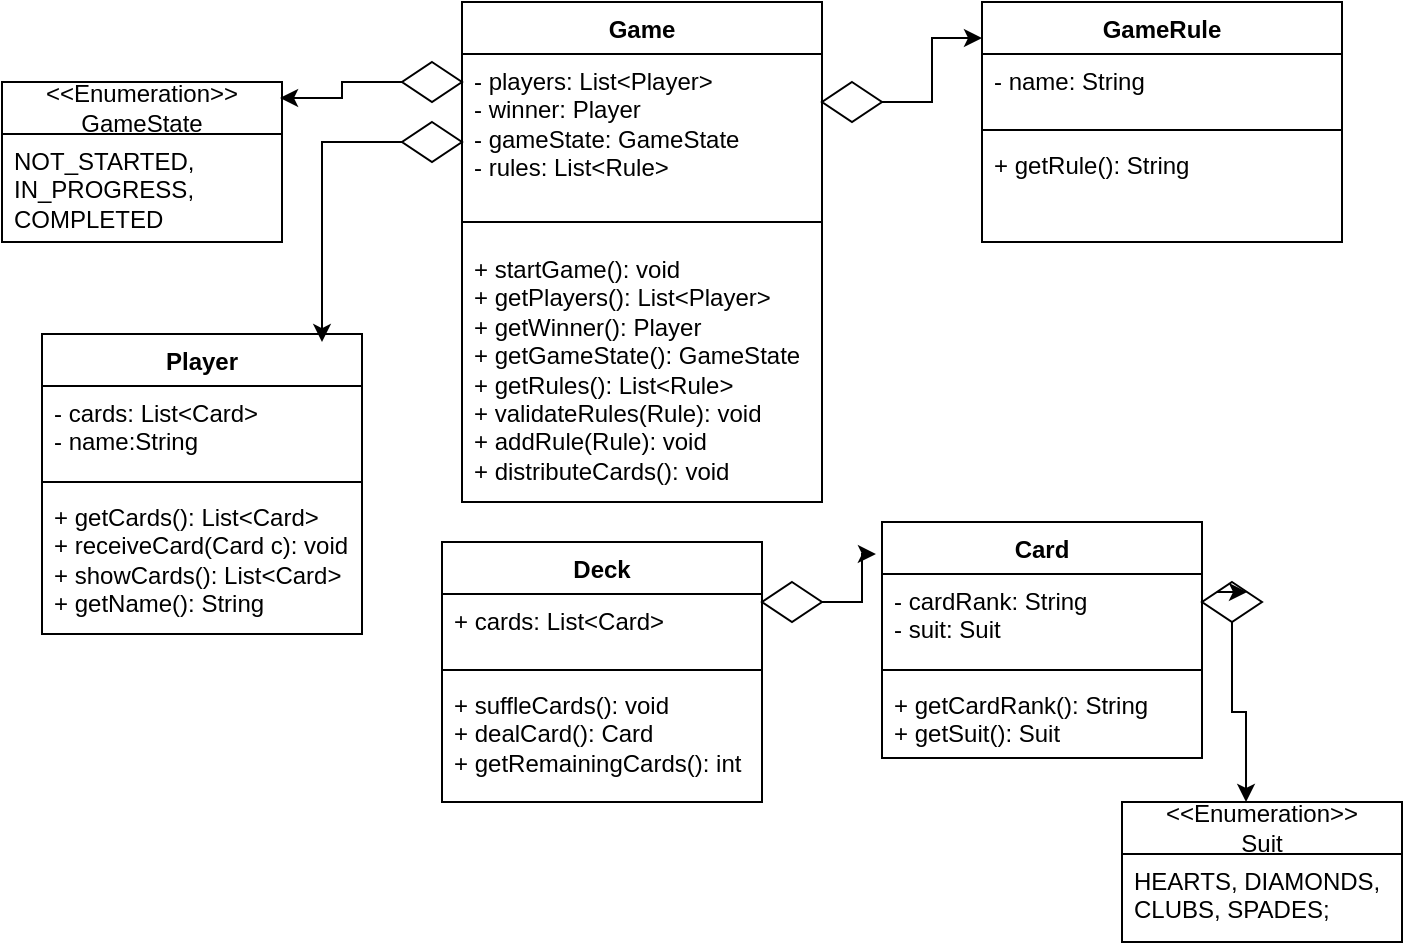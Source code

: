 <mxfile version="24.2.1" type="github">
  <diagram id="C5RBs43oDa-KdzZeNtuy" name="Page-1">
    <mxGraphModel dx="880" dy="460" grid="1" gridSize="10" guides="1" tooltips="1" connect="1" arrows="1" fold="1" page="1" pageScale="1" pageWidth="827" pageHeight="1169" math="0" shadow="0">
      <root>
        <mxCell id="WIyWlLk6GJQsqaUBKTNV-0" />
        <mxCell id="WIyWlLk6GJQsqaUBKTNV-1" parent="WIyWlLk6GJQsqaUBKTNV-0" />
        <mxCell id="zRl831CdHJGk-Px06dDL-0" value="Player" style="swimlane;fontStyle=1;align=center;verticalAlign=top;childLayout=stackLayout;horizontal=1;startSize=26;horizontalStack=0;resizeParent=1;resizeParentMax=0;resizeLast=0;collapsible=1;marginBottom=0;whiteSpace=wrap;html=1;" vertex="1" parent="WIyWlLk6GJQsqaUBKTNV-1">
          <mxGeometry x="110" y="206" width="160" height="150" as="geometry" />
        </mxCell>
        <mxCell id="zRl831CdHJGk-Px06dDL-1" value="- cards: List&amp;lt;Card&amp;gt;&lt;div&gt;- name:String&lt;/div&gt;" style="text;strokeColor=none;fillColor=none;align=left;verticalAlign=top;spacingLeft=4;spacingRight=4;overflow=hidden;rotatable=0;points=[[0,0.5],[1,0.5]];portConstraint=eastwest;whiteSpace=wrap;html=1;" vertex="1" parent="zRl831CdHJGk-Px06dDL-0">
          <mxGeometry y="26" width="160" height="44" as="geometry" />
        </mxCell>
        <mxCell id="zRl831CdHJGk-Px06dDL-2" value="" style="line;strokeWidth=1;fillColor=none;align=left;verticalAlign=middle;spacingTop=-1;spacingLeft=3;spacingRight=3;rotatable=0;labelPosition=right;points=[];portConstraint=eastwest;strokeColor=inherit;" vertex="1" parent="zRl831CdHJGk-Px06dDL-0">
          <mxGeometry y="70" width="160" height="8" as="geometry" />
        </mxCell>
        <mxCell id="zRl831CdHJGk-Px06dDL-3" value="+ getCards(): List&amp;lt;Card&amp;gt;&lt;div&gt;+ receiveCard(Card c): void&lt;/div&gt;&lt;div&gt;+ showCards(): List&amp;lt;Card&amp;gt;&lt;/div&gt;&lt;div&gt;+ getName(): String&lt;/div&gt;" style="text;strokeColor=none;fillColor=none;align=left;verticalAlign=top;spacingLeft=4;spacingRight=4;overflow=hidden;rotatable=0;points=[[0,0.5],[1,0.5]];portConstraint=eastwest;whiteSpace=wrap;html=1;" vertex="1" parent="zRl831CdHJGk-Px06dDL-0">
          <mxGeometry y="78" width="160" height="72" as="geometry" />
        </mxCell>
        <mxCell id="zRl831CdHJGk-Px06dDL-4" value="Card" style="swimlane;fontStyle=1;align=center;verticalAlign=top;childLayout=stackLayout;horizontal=1;startSize=26;horizontalStack=0;resizeParent=1;resizeParentMax=0;resizeLast=0;collapsible=1;marginBottom=0;whiteSpace=wrap;html=1;" vertex="1" parent="WIyWlLk6GJQsqaUBKTNV-1">
          <mxGeometry x="530" y="300" width="160" height="118" as="geometry" />
        </mxCell>
        <mxCell id="zRl831CdHJGk-Px06dDL-5" value="- cardRank: String&lt;div&gt;- suit: Suit&lt;/div&gt;" style="text;strokeColor=none;fillColor=none;align=left;verticalAlign=top;spacingLeft=4;spacingRight=4;overflow=hidden;rotatable=0;points=[[0,0.5],[1,0.5]];portConstraint=eastwest;whiteSpace=wrap;html=1;" vertex="1" parent="zRl831CdHJGk-Px06dDL-4">
          <mxGeometry y="26" width="160" height="44" as="geometry" />
        </mxCell>
        <mxCell id="zRl831CdHJGk-Px06dDL-6" value="" style="line;strokeWidth=1;fillColor=none;align=left;verticalAlign=middle;spacingTop=-1;spacingLeft=3;spacingRight=3;rotatable=0;labelPosition=right;points=[];portConstraint=eastwest;strokeColor=inherit;" vertex="1" parent="zRl831CdHJGk-Px06dDL-4">
          <mxGeometry y="70" width="160" height="8" as="geometry" />
        </mxCell>
        <mxCell id="zRl831CdHJGk-Px06dDL-7" value="+ getCardRank(): String&lt;div&gt;+ getSuit(): Suit&lt;/div&gt;" style="text;strokeColor=none;fillColor=none;align=left;verticalAlign=top;spacingLeft=4;spacingRight=4;overflow=hidden;rotatable=0;points=[[0,0.5],[1,0.5]];portConstraint=eastwest;whiteSpace=wrap;html=1;" vertex="1" parent="zRl831CdHJGk-Px06dDL-4">
          <mxGeometry y="78" width="160" height="40" as="geometry" />
        </mxCell>
        <mxCell id="zRl831CdHJGk-Px06dDL-8" value="Deck&lt;span style=&quot;font-family: monospace; font-size: 0px; font-weight: 400; text-align: start; text-wrap: nowrap;&quot;&gt;%3CmxGraphModel%3E%3Croot%3E%3CmxCell%20id%3D%220%22%2F%3E%3CmxCell%20id%3D%221%22%20parent%3D%220%22%2F%3E%3CmxCell%20id%3D%222%22%20value%3D%22Card%22%20style%3D%22swimlane%3BfontStyle%3D1%3Balign%3Dcenter%3BverticalAlign%3Dtop%3BchildLayout%3DstackLayout%3Bhorizontal%3D1%3BstartSize%3D26%3BhorizontalStack%3D0%3BresizeParent%3D1%3BresizeParentMax%3D0%3BresizeLast%3D0%3Bcollapsible%3D1%3BmarginBottom%3D0%3BwhiteSpace%3Dwrap%3Bhtml%3D1%3B%22%20vertex%3D%221%22%20parent%3D%221%22%3E%3CmxGeometry%20x%3D%22440%22%20y%3D%22180%22%20width%3D%22160%22%20height%3D%22110%22%20as%3D%22geometry%22%2F%3E%3C%2FmxCell%3E%3CmxCell%20id%3D%223%22%20value%3D%22%2B%20field%3A%20type%22%20style%3D%22text%3BstrokeColor%3Dnone%3BfillColor%3Dnone%3Balign%3Dleft%3BverticalAlign%3Dtop%3BspacingLeft%3D4%3BspacingRight%3D4%3Boverflow%3Dhidden%3Brotatable%3D0%3Bpoints%3D%5B%5B0%2C0.5%5D%2C%5B1%2C0.5%5D%5D%3BportConstraint%3Deastwest%3BwhiteSpace%3Dwrap%3Bhtml%3D1%3B%22%20vertex%3D%221%22%20parent%3D%222%22%3E%3CmxGeometry%20y%3D%2226%22%20width%3D%22160%22%20height%3D%2234%22%20as%3D%22geometry%22%2F%3E%3C%2FmxCell%3E%3CmxCell%20id%3D%224%22%20value%3D%22%22%20style%3D%22line%3BstrokeWidth%3D1%3BfillColor%3Dnone%3Balign%3Dleft%3BverticalAlign%3Dmiddle%3BspacingTop%3D-1%3BspacingLeft%3D3%3BspacingRight%3D3%3Brotatable%3D0%3BlabelPosition%3Dright%3Bpoints%3D%5B%5D%3BportConstraint%3Deastwest%3BstrokeColor%3Dinherit%3B%22%20vertex%3D%221%22%20parent%3D%222%22%3E%3CmxGeometry%20y%3D%2260%22%20width%3D%22160%22%20height%3D%228%22%20as%3D%22geometry%22%2F%3E%3C%2FmxCell%3E%3CmxCell%20id%3D%225%22%20value%3D%22%2B%20method(type)%3A%20type%22%20style%3D%22text%3BstrokeColor%3Dnone%3BfillColor%3Dnone%3Balign%3Dleft%3BverticalAlign%3Dtop%3BspacingLeft%3D4%3BspacingRight%3D4%3Boverflow%3Dhidden%3Brotatable%3D0%3Bpoints%3D%5B%5B0%2C0.5%5D%2C%5B1%2C0.5%5D%5D%3BportConstraint%3Deastwest%3BwhiteSpace%3Dwrap%3Bhtml%3D1%3B%22%20vertex%3D%221%22%20parent%3D%222%22%3E%3CmxGeometry%20y%3D%2268%22%20width%3D%22160%22%20height%3D%2242%22%20as%3D%22geometry%22%2F%3E%3C%2FmxCell%3E%3C%2Froot%3E%3C%2FmxGraphModel%3E&lt;/span&gt;" style="swimlane;fontStyle=1;align=center;verticalAlign=top;childLayout=stackLayout;horizontal=1;startSize=26;horizontalStack=0;resizeParent=1;resizeParentMax=0;resizeLast=0;collapsible=1;marginBottom=0;whiteSpace=wrap;html=1;" vertex="1" parent="WIyWlLk6GJQsqaUBKTNV-1">
          <mxGeometry x="310" y="310" width="160" height="130" as="geometry" />
        </mxCell>
        <mxCell id="zRl831CdHJGk-Px06dDL-9" value="+ cards: List&amp;lt;Card&amp;gt;" style="text;strokeColor=none;fillColor=none;align=left;verticalAlign=top;spacingLeft=4;spacingRight=4;overflow=hidden;rotatable=0;points=[[0,0.5],[1,0.5]];portConstraint=eastwest;whiteSpace=wrap;html=1;" vertex="1" parent="zRl831CdHJGk-Px06dDL-8">
          <mxGeometry y="26" width="160" height="34" as="geometry" />
        </mxCell>
        <mxCell id="zRl831CdHJGk-Px06dDL-10" value="" style="line;strokeWidth=1;fillColor=none;align=left;verticalAlign=middle;spacingTop=-1;spacingLeft=3;spacingRight=3;rotatable=0;labelPosition=right;points=[];portConstraint=eastwest;strokeColor=inherit;" vertex="1" parent="zRl831CdHJGk-Px06dDL-8">
          <mxGeometry y="60" width="160" height="8" as="geometry" />
        </mxCell>
        <mxCell id="zRl831CdHJGk-Px06dDL-11" value="+ suffleCards(): void&lt;div&gt;+ dealCard(): Card&lt;/div&gt;&lt;div&gt;+ getRemainingCards(): int&lt;/div&gt;" style="text;strokeColor=none;fillColor=none;align=left;verticalAlign=top;spacingLeft=4;spacingRight=4;overflow=hidden;rotatable=0;points=[[0,0.5],[1,0.5]];portConstraint=eastwest;whiteSpace=wrap;html=1;" vertex="1" parent="zRl831CdHJGk-Px06dDL-8">
          <mxGeometry y="68" width="160" height="62" as="geometry" />
        </mxCell>
        <mxCell id="zRl831CdHJGk-Px06dDL-12" value="Game" style="swimlane;fontStyle=1;align=center;verticalAlign=top;childLayout=stackLayout;horizontal=1;startSize=26;horizontalStack=0;resizeParent=1;resizeParentMax=0;resizeLast=0;collapsible=1;marginBottom=0;whiteSpace=wrap;html=1;" vertex="1" parent="WIyWlLk6GJQsqaUBKTNV-1">
          <mxGeometry x="320" y="40" width="180" height="250" as="geometry" />
        </mxCell>
        <mxCell id="zRl831CdHJGk-Px06dDL-13" value="- players: List&amp;lt;Player&amp;gt;&lt;div&gt;- winner: Player&lt;/div&gt;&lt;div&gt;- gameState: GameState&lt;/div&gt;&lt;div&gt;- rules: List&amp;lt;Rule&amp;gt;&lt;/div&gt;" style="text;strokeColor=none;fillColor=none;align=left;verticalAlign=top;spacingLeft=4;spacingRight=4;overflow=hidden;rotatable=0;points=[[0,0.5],[1,0.5]];portConstraint=eastwest;whiteSpace=wrap;html=1;" vertex="1" parent="zRl831CdHJGk-Px06dDL-12">
          <mxGeometry y="26" width="180" height="74" as="geometry" />
        </mxCell>
        <mxCell id="zRl831CdHJGk-Px06dDL-14" value="" style="line;strokeWidth=1;fillColor=none;align=left;verticalAlign=middle;spacingTop=-1;spacingLeft=3;spacingRight=3;rotatable=0;labelPosition=right;points=[];portConstraint=eastwest;strokeColor=inherit;" vertex="1" parent="zRl831CdHJGk-Px06dDL-12">
          <mxGeometry y="100" width="180" height="20" as="geometry" />
        </mxCell>
        <mxCell id="zRl831CdHJGk-Px06dDL-15" value="&lt;div&gt;+ startGame(): void&lt;/div&gt;+ getPlayers(): List&amp;lt;Player&amp;gt;&lt;div&gt;+ getWinner(): Player&lt;/div&gt;&lt;div&gt;+ getGameState(): GameState&lt;/div&gt;&lt;div&gt;+ getRules(): List&amp;lt;Rule&amp;gt;&lt;/div&gt;&lt;div&gt;+ validateRules(Rule): void&lt;/div&gt;&lt;div&gt;+ addRule(Rule): void&lt;/div&gt;&lt;div&gt;+ distributeCards(): void&lt;/div&gt;" style="text;strokeColor=none;fillColor=none;align=left;verticalAlign=top;spacingLeft=4;spacingRight=4;overflow=hidden;rotatable=0;points=[[0,0.5],[1,0.5]];portConstraint=eastwest;whiteSpace=wrap;html=1;" vertex="1" parent="zRl831CdHJGk-Px06dDL-12">
          <mxGeometry y="120" width="180" height="130" as="geometry" />
        </mxCell>
        <mxCell id="zRl831CdHJGk-Px06dDL-17" value="&amp;lt;&amp;lt;Enumeration&amp;gt;&amp;gt;&lt;div&gt;Suit&lt;/div&gt;" style="swimlane;fontStyle=0;childLayout=stackLayout;horizontal=1;startSize=26;fillColor=none;horizontalStack=0;resizeParent=1;resizeParentMax=0;resizeLast=0;collapsible=1;marginBottom=0;whiteSpace=wrap;html=1;" vertex="1" parent="WIyWlLk6GJQsqaUBKTNV-1">
          <mxGeometry x="650" y="440" width="140" height="70" as="geometry" />
        </mxCell>
        <mxCell id="zRl831CdHJGk-Px06dDL-19" value="HEARTS, DIAMONDS, CLUBS, SPADES;" style="text;strokeColor=none;fillColor=none;align=left;verticalAlign=top;spacingLeft=4;spacingRight=4;overflow=hidden;rotatable=0;points=[[0,0.5],[1,0.5]];portConstraint=eastwest;whiteSpace=wrap;html=1;" vertex="1" parent="zRl831CdHJGk-Px06dDL-17">
          <mxGeometry y="26" width="140" height="44" as="geometry" />
        </mxCell>
        <mxCell id="zRl831CdHJGk-Px06dDL-21" value="&amp;lt;&amp;lt;Enumeration&amp;gt;&amp;gt;&lt;div&gt;GameState&lt;/div&gt;" style="swimlane;fontStyle=0;childLayout=stackLayout;horizontal=1;startSize=26;fillColor=none;horizontalStack=0;resizeParent=1;resizeParentMax=0;resizeLast=0;collapsible=1;marginBottom=0;whiteSpace=wrap;html=1;" vertex="1" parent="WIyWlLk6GJQsqaUBKTNV-1">
          <mxGeometry x="90" y="80" width="140" height="80" as="geometry" />
        </mxCell>
        <mxCell id="zRl831CdHJGk-Px06dDL-22" value="NOT_STARTED, IN_PROGRESS, COMPLETED" style="text;strokeColor=none;fillColor=none;align=left;verticalAlign=top;spacingLeft=4;spacingRight=4;overflow=hidden;rotatable=0;points=[[0,0.5],[1,0.5]];portConstraint=eastwest;whiteSpace=wrap;html=1;" vertex="1" parent="zRl831CdHJGk-Px06dDL-21">
          <mxGeometry y="26" width="140" height="54" as="geometry" />
        </mxCell>
        <mxCell id="zRl831CdHJGk-Px06dDL-23" value="" style="rhombus;whiteSpace=wrap;html=1;" vertex="1" parent="WIyWlLk6GJQsqaUBKTNV-1">
          <mxGeometry x="290" y="70" width="30" height="20" as="geometry" />
        </mxCell>
        <mxCell id="zRl831CdHJGk-Px06dDL-24" style="edgeStyle=orthogonalEdgeStyle;rounded=0;orthogonalLoop=1;jettySize=auto;html=1;entryX=0.993;entryY=0.1;entryDx=0;entryDy=0;entryPerimeter=0;" edge="1" parent="WIyWlLk6GJQsqaUBKTNV-1" source="zRl831CdHJGk-Px06dDL-23" target="zRl831CdHJGk-Px06dDL-21">
          <mxGeometry relative="1" as="geometry" />
        </mxCell>
        <mxCell id="zRl831CdHJGk-Px06dDL-25" value="" style="rhombus;whiteSpace=wrap;html=1;" vertex="1" parent="WIyWlLk6GJQsqaUBKTNV-1">
          <mxGeometry x="690" y="330" width="30" height="20" as="geometry" />
        </mxCell>
        <mxCell id="zRl831CdHJGk-Px06dDL-28" value="" style="rhombus;whiteSpace=wrap;html=1;fillColor=none;" vertex="1" parent="WIyWlLk6GJQsqaUBKTNV-1">
          <mxGeometry x="290" y="100" width="30" height="20" as="geometry" />
        </mxCell>
        <mxCell id="zRl831CdHJGk-Px06dDL-32" style="edgeStyle=orthogonalEdgeStyle;rounded=0;orthogonalLoop=1;jettySize=auto;html=1;entryX=0.875;entryY=0.027;entryDx=0;entryDy=0;entryPerimeter=0;" edge="1" parent="WIyWlLk6GJQsqaUBKTNV-1" source="zRl831CdHJGk-Px06dDL-28" target="zRl831CdHJGk-Px06dDL-0">
          <mxGeometry relative="1" as="geometry" />
        </mxCell>
        <mxCell id="zRl831CdHJGk-Px06dDL-33" value="GameRule" style="swimlane;fontStyle=1;align=center;verticalAlign=top;childLayout=stackLayout;horizontal=1;startSize=26;horizontalStack=0;resizeParent=1;resizeParentMax=0;resizeLast=0;collapsible=1;marginBottom=0;whiteSpace=wrap;html=1;" vertex="1" parent="WIyWlLk6GJQsqaUBKTNV-1">
          <mxGeometry x="580" y="40" width="180" height="120" as="geometry" />
        </mxCell>
        <mxCell id="zRl831CdHJGk-Px06dDL-34" value="- name: String" style="text;strokeColor=none;fillColor=none;align=left;verticalAlign=top;spacingLeft=4;spacingRight=4;overflow=hidden;rotatable=0;points=[[0,0.5],[1,0.5]];portConstraint=eastwest;whiteSpace=wrap;html=1;" vertex="1" parent="zRl831CdHJGk-Px06dDL-33">
          <mxGeometry y="26" width="180" height="34" as="geometry" />
        </mxCell>
        <mxCell id="zRl831CdHJGk-Px06dDL-35" value="" style="line;strokeWidth=1;fillColor=none;align=left;verticalAlign=middle;spacingTop=-1;spacingLeft=3;spacingRight=3;rotatable=0;labelPosition=right;points=[];portConstraint=eastwest;strokeColor=inherit;" vertex="1" parent="zRl831CdHJGk-Px06dDL-33">
          <mxGeometry y="60" width="180" height="8" as="geometry" />
        </mxCell>
        <mxCell id="zRl831CdHJGk-Px06dDL-36" value="+ getRule(): String" style="text;strokeColor=none;fillColor=none;align=left;verticalAlign=top;spacingLeft=4;spacingRight=4;overflow=hidden;rotatable=0;points=[[0,0.5],[1,0.5]];portConstraint=eastwest;whiteSpace=wrap;html=1;" vertex="1" parent="zRl831CdHJGk-Px06dDL-33">
          <mxGeometry y="68" width="180" height="52" as="geometry" />
        </mxCell>
        <mxCell id="zRl831CdHJGk-Px06dDL-37" value="" style="rhombus;whiteSpace=wrap;html=1;fillColor=none;" vertex="1" parent="WIyWlLk6GJQsqaUBKTNV-1">
          <mxGeometry x="500" y="80" width="30" height="20" as="geometry" />
        </mxCell>
        <mxCell id="zRl831CdHJGk-Px06dDL-38" style="edgeStyle=orthogonalEdgeStyle;rounded=0;orthogonalLoop=1;jettySize=auto;html=1;entryX=0;entryY=0.15;entryDx=0;entryDy=0;entryPerimeter=0;" edge="1" parent="WIyWlLk6GJQsqaUBKTNV-1" source="zRl831CdHJGk-Px06dDL-37" target="zRl831CdHJGk-Px06dDL-33">
          <mxGeometry relative="1" as="geometry" />
        </mxCell>
        <mxCell id="zRl831CdHJGk-Px06dDL-39" value="" style="rhombus;whiteSpace=wrap;html=1;fillColor=none;" vertex="1" parent="WIyWlLk6GJQsqaUBKTNV-1">
          <mxGeometry x="470" y="330" width="30" height="20" as="geometry" />
        </mxCell>
        <mxCell id="zRl831CdHJGk-Px06dDL-40" style="edgeStyle=orthogonalEdgeStyle;rounded=0;orthogonalLoop=1;jettySize=auto;html=1;exitX=0;exitY=0;exitDx=0;exitDy=0;entryX=1;entryY=0;entryDx=0;entryDy=0;" edge="1" parent="WIyWlLk6GJQsqaUBKTNV-1" source="zRl831CdHJGk-Px06dDL-25" target="zRl831CdHJGk-Px06dDL-25">
          <mxGeometry relative="1" as="geometry" />
        </mxCell>
        <mxCell id="zRl831CdHJGk-Px06dDL-41" style="edgeStyle=orthogonalEdgeStyle;rounded=0;orthogonalLoop=1;jettySize=auto;html=1;entryX=-0.019;entryY=0.136;entryDx=0;entryDy=0;entryPerimeter=0;" edge="1" parent="WIyWlLk6GJQsqaUBKTNV-1" source="zRl831CdHJGk-Px06dDL-39" target="zRl831CdHJGk-Px06dDL-4">
          <mxGeometry relative="1" as="geometry" />
        </mxCell>
        <mxCell id="zRl831CdHJGk-Px06dDL-42" style="edgeStyle=orthogonalEdgeStyle;rounded=0;orthogonalLoop=1;jettySize=auto;html=1;exitX=0.5;exitY=1;exitDx=0;exitDy=0;entryX=0.443;entryY=0;entryDx=0;entryDy=0;entryPerimeter=0;" edge="1" parent="WIyWlLk6GJQsqaUBKTNV-1" source="zRl831CdHJGk-Px06dDL-25" target="zRl831CdHJGk-Px06dDL-17">
          <mxGeometry relative="1" as="geometry" />
        </mxCell>
      </root>
    </mxGraphModel>
  </diagram>
</mxfile>

